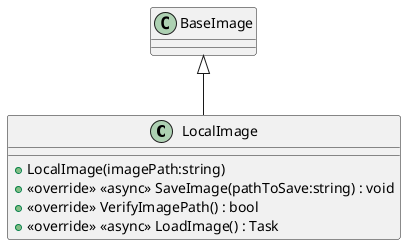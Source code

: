 @startuml
class LocalImage {
    + LocalImage(imagePath:string)
    + <<override>> <<async>> SaveImage(pathToSave:string) : void
    + <<override>> VerifyImagePath() : bool
    + <<override>> <<async>> LoadImage() : Task
}
BaseImage <|-- LocalImage
@enduml

